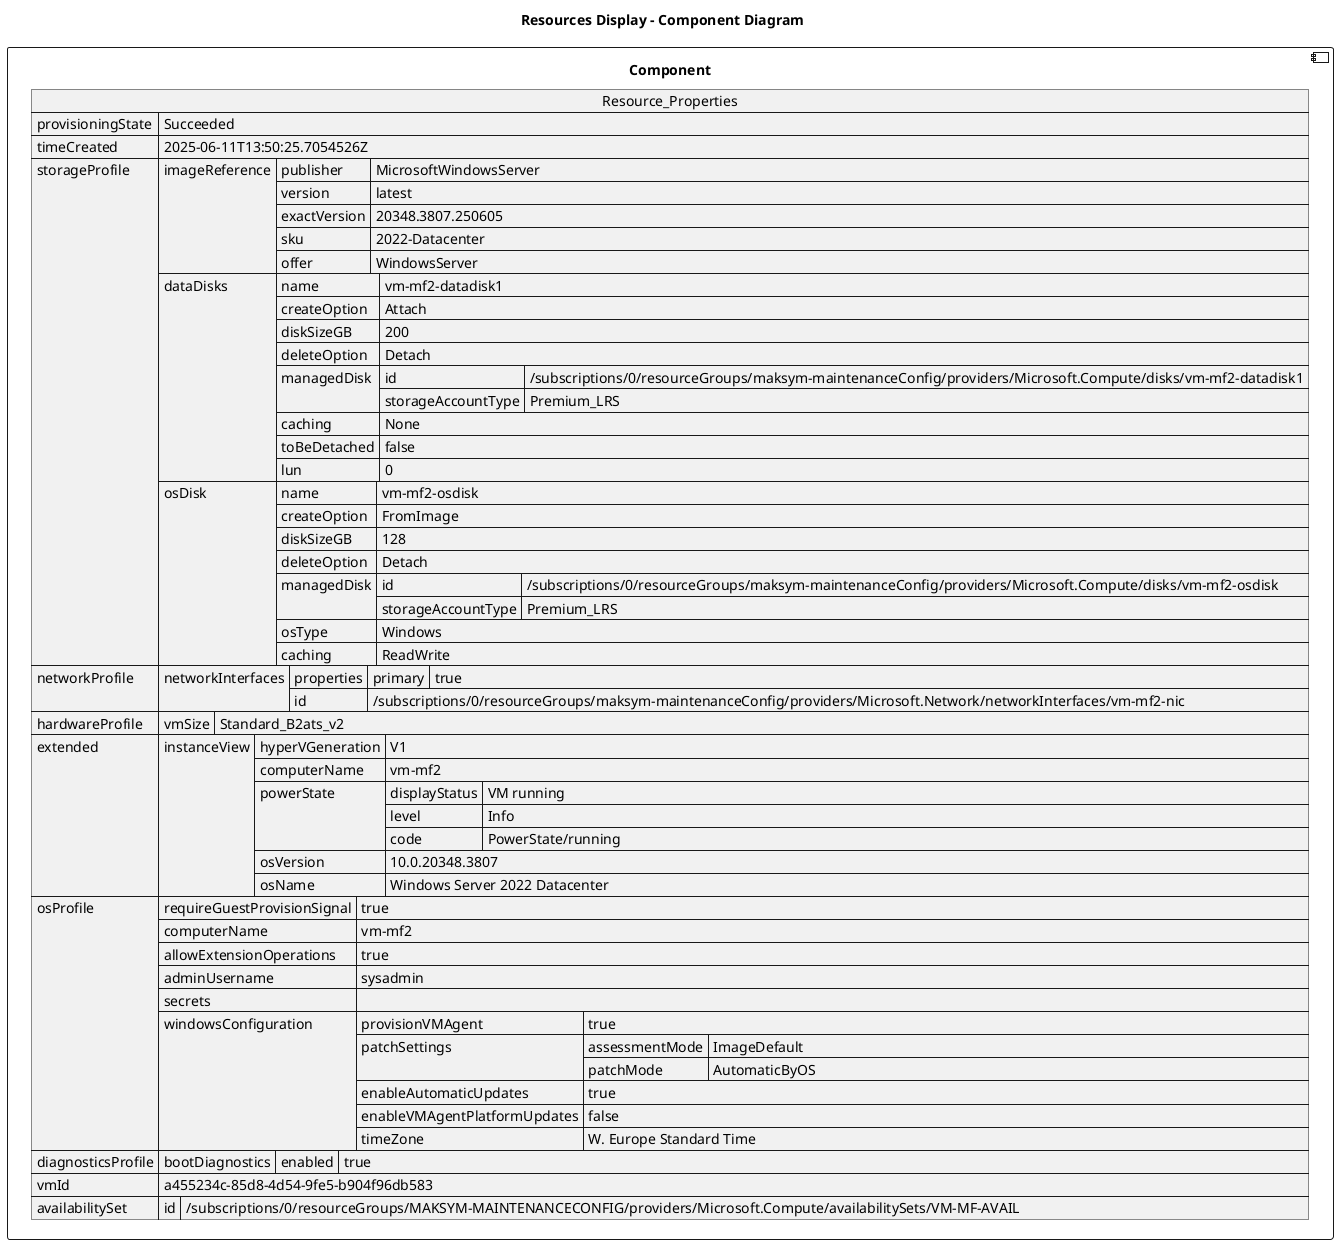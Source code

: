 @startuml

title Resources Display - Component Diagram

component Component {

json  Resource_Properties {
  "provisioningState": "Succeeded",
  "timeCreated": "2025-06-11T13:50:25.7054526Z",
  "storageProfile": {
    "imageReference": {
      "publisher": "MicrosoftWindowsServer",
      "version": "latest",
      "exactVersion": "20348.3807.250605",
      "sku": "2022-Datacenter",
      "offer": "WindowsServer"
    },
    "dataDisks": [
      {
        "name": "vm-mf2-datadisk1",
        "createOption": "Attach",
        "diskSizeGB": 200,
        "deleteOption": "Detach",
        "managedDisk": {
          "id": "/subscriptions/0/resourceGroups/maksym-maintenanceConfig/providers/Microsoft.Compute/disks/vm-mf2-datadisk1",
          "storageAccountType": "Premium_LRS"
        },
        "caching": "None",
        "toBeDetached": false,
        "lun": 0
      }
    ],
    "osDisk": {
      "name": "vm-mf2-osdisk",
      "createOption": "FromImage",
      "diskSizeGB": 128,
      "deleteOption": "Detach",
      "managedDisk": {
        "id": "/subscriptions/0/resourceGroups/maksym-maintenanceConfig/providers/Microsoft.Compute/disks/vm-mf2-osdisk",
        "storageAccountType": "Premium_LRS"
      },
      "osType": "Windows",
      "caching": "ReadWrite"
    }
  },
  "networkProfile": {
    "networkInterfaces": [
      {
        "properties": {
          "primary": true
        },
        "id": "/subscriptions/0/resourceGroups/maksym-maintenanceConfig/providers/Microsoft.Network/networkInterfaces/vm-mf2-nic"
      }
    ]
  },
  "hardwareProfile": {
    "vmSize": "Standard_B2ats_v2"
  },
  "extended": {
    "instanceView": {
      "hyperVGeneration": "V1",
      "computerName": "vm-mf2",
      "powerState": {
        "displayStatus": "VM running",
        "level": "Info",
        "code": "PowerState/running"
      },
      "osVersion": "10.0.20348.3807",
      "osName": "Windows Server 2022 Datacenter"
    }
  },
  "osProfile": {
    "requireGuestProvisionSignal": true,
    "computerName": "vm-mf2",
    "allowExtensionOperations": true,
    "adminUsername": "sysadmin",
    "secrets": [],
    "windowsConfiguration": {
      "provisionVMAgent": true,
      "patchSettings": {
        "assessmentMode": "ImageDefault",
        "patchMode": "AutomaticByOS"
      },
      "enableAutomaticUpdates": true,
      "enableVMAgentPlatformUpdates": false,
      "timeZone": "W. Europe Standard Time"
    }
  },
  "diagnosticsProfile": {
    "bootDiagnostics": {
      "enabled": true
    }
  },
  "vmId": "a455234c-85d8-4d54-9fe5-b904f96db583",
  "availabilitySet": {
    "id": "/subscriptions/0/resourceGroups/MAKSYM-MAINTENANCECONFIG/providers/Microsoft.Compute/availabilitySets/VM-MF-AVAIL"
  }
}
}
@enduml
